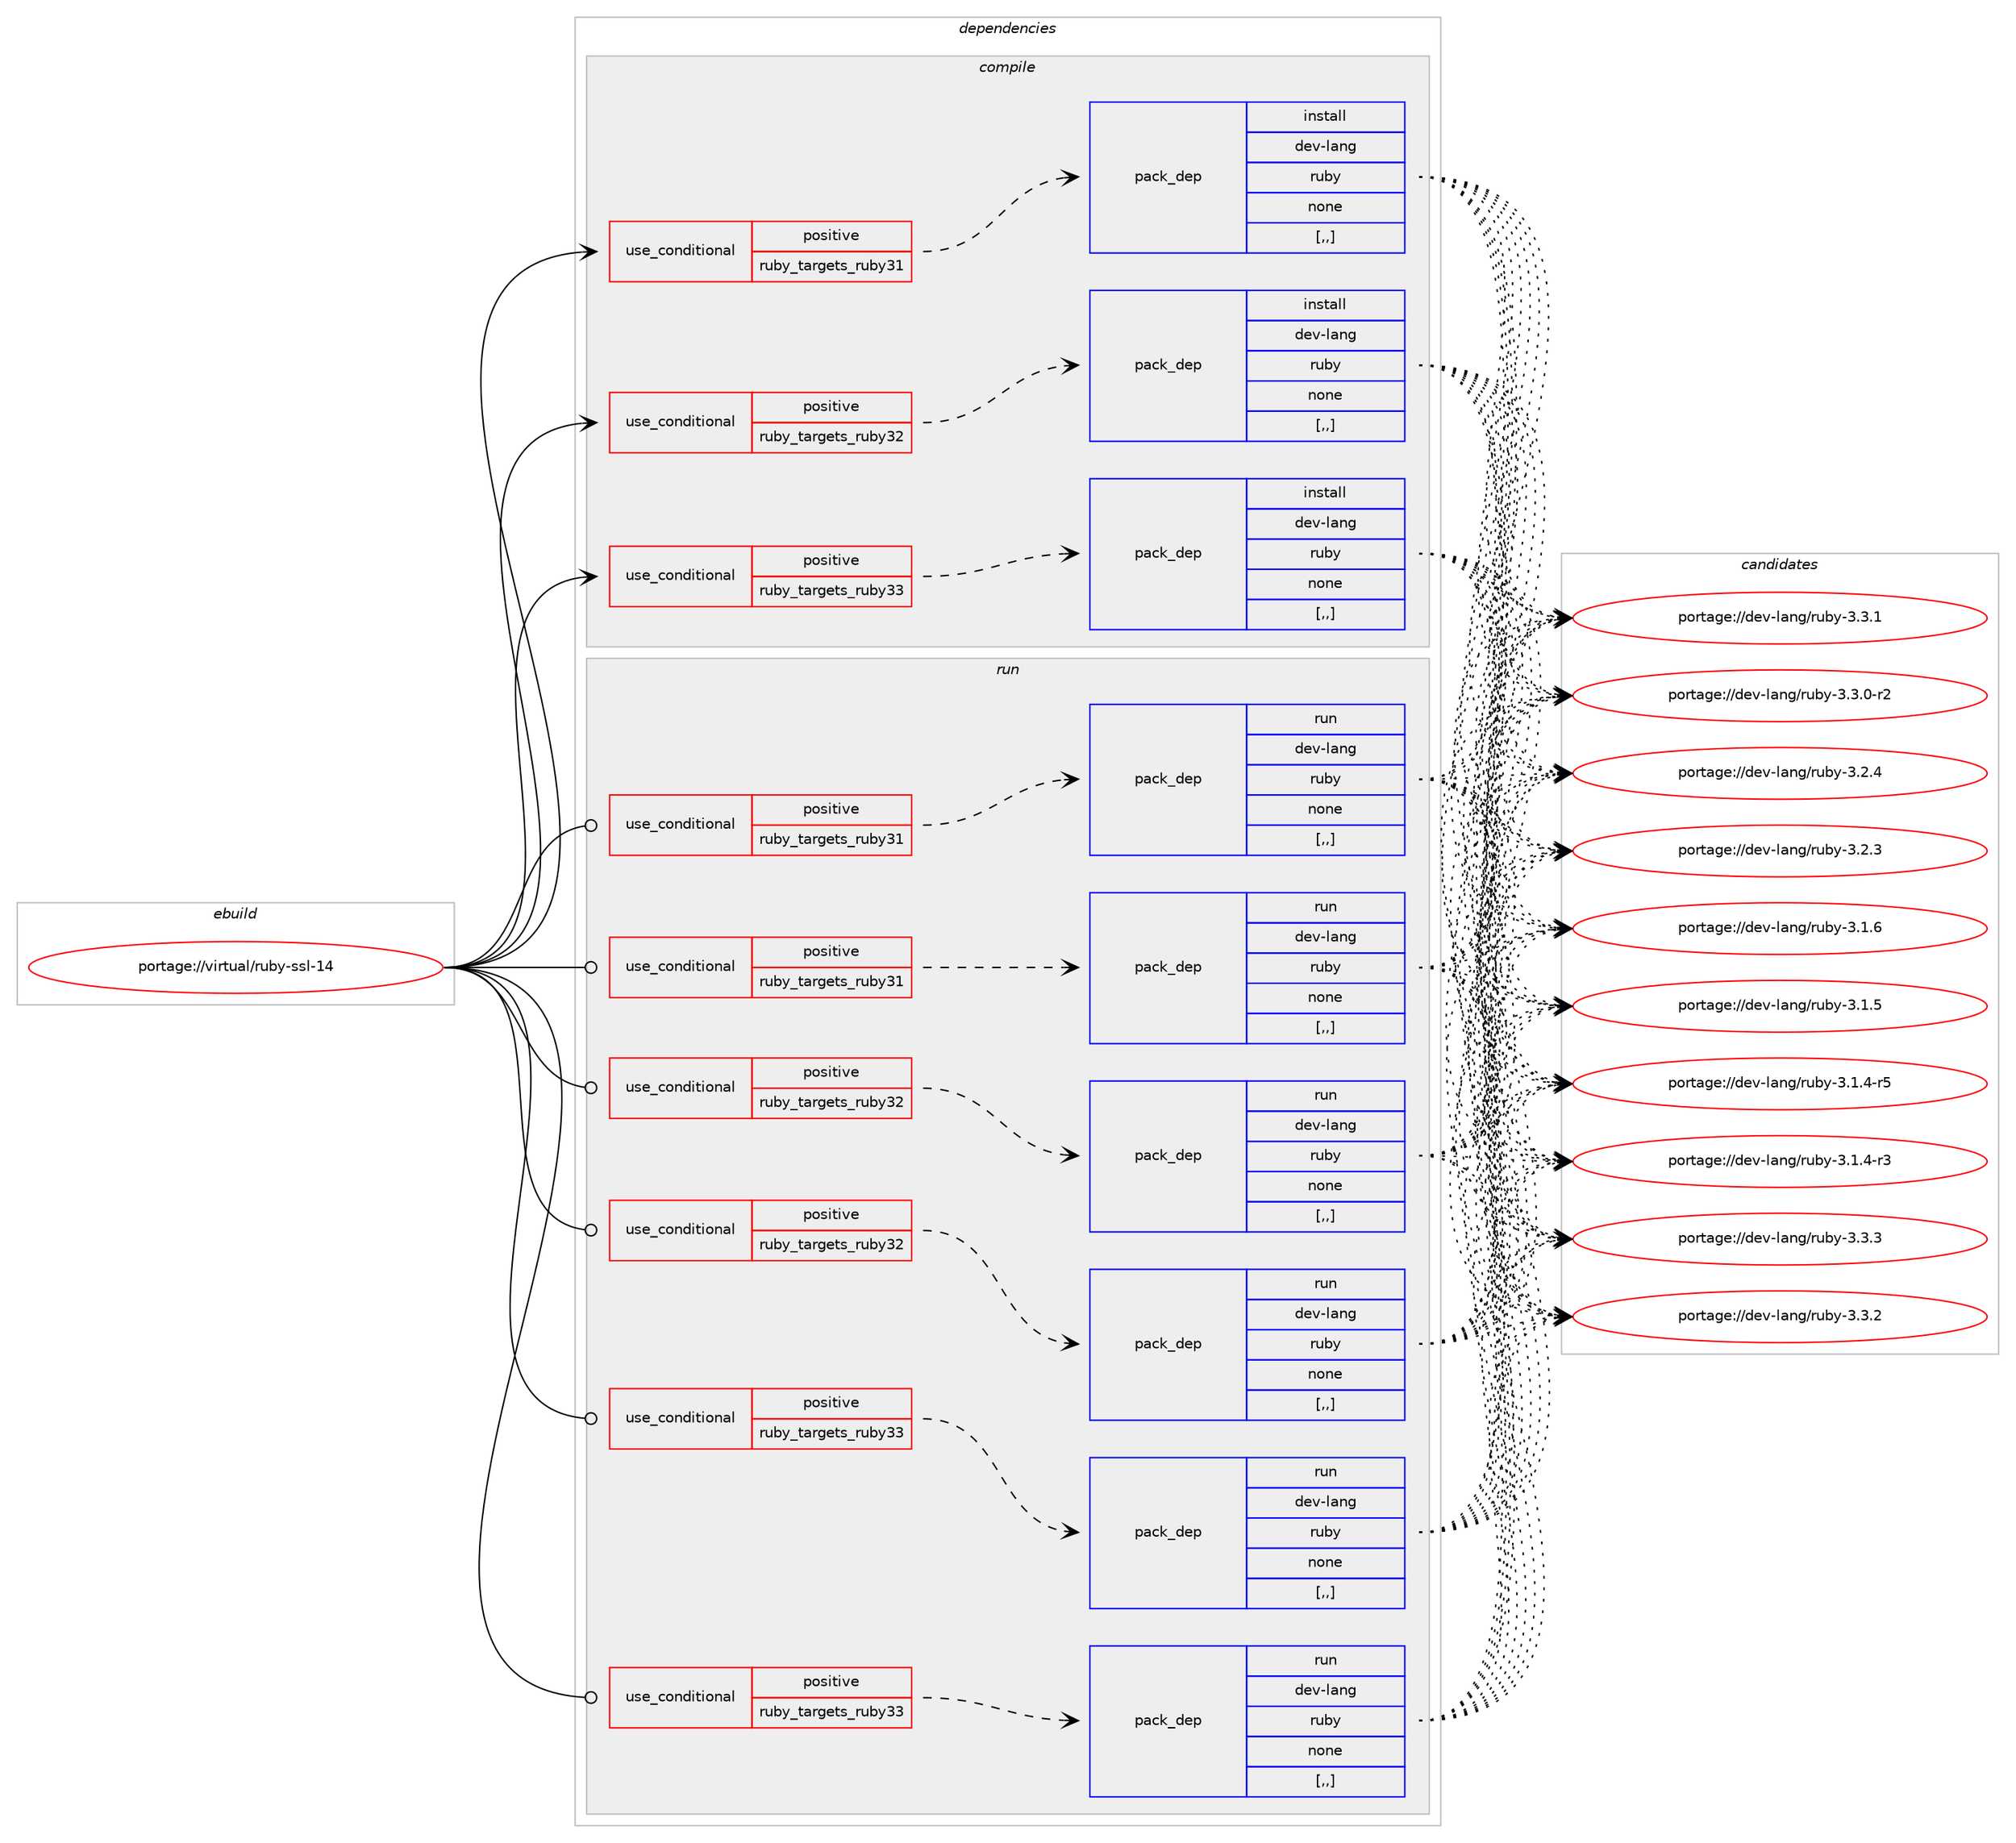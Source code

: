 digraph prolog {

# *************
# Graph options
# *************

newrank=true;
concentrate=true;
compound=true;
graph [rankdir=LR,fontname=Helvetica,fontsize=10,ranksep=1.5];#, ranksep=2.5, nodesep=0.2];
edge  [arrowhead=vee];
node  [fontname=Helvetica,fontsize=10];

# **********
# The ebuild
# **********

subgraph cluster_leftcol {
color=gray;
rank=same;
label=<<i>ebuild</i>>;
id [label="portage://virtual/ruby-ssl-14", color=red, width=4, href="../virtual/ruby-ssl-14.svg"];
}

# ****************
# The dependencies
# ****************

subgraph cluster_midcol {
color=gray;
label=<<i>dependencies</i>>;
subgraph cluster_compile {
fillcolor="#eeeeee";
style=filled;
label=<<i>compile</i>>;
subgraph cond784 {
dependency4689 [label=<<TABLE BORDER="0" CELLBORDER="1" CELLSPACING="0" CELLPADDING="4"><TR><TD ROWSPAN="3" CELLPADDING="10">use_conditional</TD></TR><TR><TD>positive</TD></TR><TR><TD>ruby_targets_ruby31</TD></TR></TABLE>>, shape=none, color=red];
subgraph pack3842 {
dependency4690 [label=<<TABLE BORDER="0" CELLBORDER="1" CELLSPACING="0" CELLPADDING="4" WIDTH="220"><TR><TD ROWSPAN="6" CELLPADDING="30">pack_dep</TD></TR><TR><TD WIDTH="110">install</TD></TR><TR><TD>dev-lang</TD></TR><TR><TD>ruby</TD></TR><TR><TD>none</TD></TR><TR><TD>[,,]</TD></TR></TABLE>>, shape=none, color=blue];
}
dependency4689:e -> dependency4690:w [weight=20,style="dashed",arrowhead="vee"];
}
id:e -> dependency4689:w [weight=20,style="solid",arrowhead="vee"];
subgraph cond785 {
dependency4691 [label=<<TABLE BORDER="0" CELLBORDER="1" CELLSPACING="0" CELLPADDING="4"><TR><TD ROWSPAN="3" CELLPADDING="10">use_conditional</TD></TR><TR><TD>positive</TD></TR><TR><TD>ruby_targets_ruby32</TD></TR></TABLE>>, shape=none, color=red];
subgraph pack3843 {
dependency4692 [label=<<TABLE BORDER="0" CELLBORDER="1" CELLSPACING="0" CELLPADDING="4" WIDTH="220"><TR><TD ROWSPAN="6" CELLPADDING="30">pack_dep</TD></TR><TR><TD WIDTH="110">install</TD></TR><TR><TD>dev-lang</TD></TR><TR><TD>ruby</TD></TR><TR><TD>none</TD></TR><TR><TD>[,,]</TD></TR></TABLE>>, shape=none, color=blue];
}
dependency4691:e -> dependency4692:w [weight=20,style="dashed",arrowhead="vee"];
}
id:e -> dependency4691:w [weight=20,style="solid",arrowhead="vee"];
subgraph cond786 {
dependency4693 [label=<<TABLE BORDER="0" CELLBORDER="1" CELLSPACING="0" CELLPADDING="4"><TR><TD ROWSPAN="3" CELLPADDING="10">use_conditional</TD></TR><TR><TD>positive</TD></TR><TR><TD>ruby_targets_ruby33</TD></TR></TABLE>>, shape=none, color=red];
subgraph pack3844 {
dependency4694 [label=<<TABLE BORDER="0" CELLBORDER="1" CELLSPACING="0" CELLPADDING="4" WIDTH="220"><TR><TD ROWSPAN="6" CELLPADDING="30">pack_dep</TD></TR><TR><TD WIDTH="110">install</TD></TR><TR><TD>dev-lang</TD></TR><TR><TD>ruby</TD></TR><TR><TD>none</TD></TR><TR><TD>[,,]</TD></TR></TABLE>>, shape=none, color=blue];
}
dependency4693:e -> dependency4694:w [weight=20,style="dashed",arrowhead="vee"];
}
id:e -> dependency4693:w [weight=20,style="solid",arrowhead="vee"];
}
subgraph cluster_compileandrun {
fillcolor="#eeeeee";
style=filled;
label=<<i>compile and run</i>>;
}
subgraph cluster_run {
fillcolor="#eeeeee";
style=filled;
label=<<i>run</i>>;
subgraph cond787 {
dependency4695 [label=<<TABLE BORDER="0" CELLBORDER="1" CELLSPACING="0" CELLPADDING="4"><TR><TD ROWSPAN="3" CELLPADDING="10">use_conditional</TD></TR><TR><TD>positive</TD></TR><TR><TD>ruby_targets_ruby31</TD></TR></TABLE>>, shape=none, color=red];
subgraph pack3845 {
dependency4696 [label=<<TABLE BORDER="0" CELLBORDER="1" CELLSPACING="0" CELLPADDING="4" WIDTH="220"><TR><TD ROWSPAN="6" CELLPADDING="30">pack_dep</TD></TR><TR><TD WIDTH="110">run</TD></TR><TR><TD>dev-lang</TD></TR><TR><TD>ruby</TD></TR><TR><TD>none</TD></TR><TR><TD>[,,]</TD></TR></TABLE>>, shape=none, color=blue];
}
dependency4695:e -> dependency4696:w [weight=20,style="dashed",arrowhead="vee"];
}
id:e -> dependency4695:w [weight=20,style="solid",arrowhead="odot"];
subgraph cond788 {
dependency4697 [label=<<TABLE BORDER="0" CELLBORDER="1" CELLSPACING="0" CELLPADDING="4"><TR><TD ROWSPAN="3" CELLPADDING="10">use_conditional</TD></TR><TR><TD>positive</TD></TR><TR><TD>ruby_targets_ruby31</TD></TR></TABLE>>, shape=none, color=red];
subgraph pack3846 {
dependency4698 [label=<<TABLE BORDER="0" CELLBORDER="1" CELLSPACING="0" CELLPADDING="4" WIDTH="220"><TR><TD ROWSPAN="6" CELLPADDING="30">pack_dep</TD></TR><TR><TD WIDTH="110">run</TD></TR><TR><TD>dev-lang</TD></TR><TR><TD>ruby</TD></TR><TR><TD>none</TD></TR><TR><TD>[,,]</TD></TR></TABLE>>, shape=none, color=blue];
}
dependency4697:e -> dependency4698:w [weight=20,style="dashed",arrowhead="vee"];
}
id:e -> dependency4697:w [weight=20,style="solid",arrowhead="odot"];
subgraph cond789 {
dependency4699 [label=<<TABLE BORDER="0" CELLBORDER="1" CELLSPACING="0" CELLPADDING="4"><TR><TD ROWSPAN="3" CELLPADDING="10">use_conditional</TD></TR><TR><TD>positive</TD></TR><TR><TD>ruby_targets_ruby32</TD></TR></TABLE>>, shape=none, color=red];
subgraph pack3847 {
dependency4700 [label=<<TABLE BORDER="0" CELLBORDER="1" CELLSPACING="0" CELLPADDING="4" WIDTH="220"><TR><TD ROWSPAN="6" CELLPADDING="30">pack_dep</TD></TR><TR><TD WIDTH="110">run</TD></TR><TR><TD>dev-lang</TD></TR><TR><TD>ruby</TD></TR><TR><TD>none</TD></TR><TR><TD>[,,]</TD></TR></TABLE>>, shape=none, color=blue];
}
dependency4699:e -> dependency4700:w [weight=20,style="dashed",arrowhead="vee"];
}
id:e -> dependency4699:w [weight=20,style="solid",arrowhead="odot"];
subgraph cond790 {
dependency4701 [label=<<TABLE BORDER="0" CELLBORDER="1" CELLSPACING="0" CELLPADDING="4"><TR><TD ROWSPAN="3" CELLPADDING="10">use_conditional</TD></TR><TR><TD>positive</TD></TR><TR><TD>ruby_targets_ruby32</TD></TR></TABLE>>, shape=none, color=red];
subgraph pack3848 {
dependency4702 [label=<<TABLE BORDER="0" CELLBORDER="1" CELLSPACING="0" CELLPADDING="4" WIDTH="220"><TR><TD ROWSPAN="6" CELLPADDING="30">pack_dep</TD></TR><TR><TD WIDTH="110">run</TD></TR><TR><TD>dev-lang</TD></TR><TR><TD>ruby</TD></TR><TR><TD>none</TD></TR><TR><TD>[,,]</TD></TR></TABLE>>, shape=none, color=blue];
}
dependency4701:e -> dependency4702:w [weight=20,style="dashed",arrowhead="vee"];
}
id:e -> dependency4701:w [weight=20,style="solid",arrowhead="odot"];
subgraph cond791 {
dependency4703 [label=<<TABLE BORDER="0" CELLBORDER="1" CELLSPACING="0" CELLPADDING="4"><TR><TD ROWSPAN="3" CELLPADDING="10">use_conditional</TD></TR><TR><TD>positive</TD></TR><TR><TD>ruby_targets_ruby33</TD></TR></TABLE>>, shape=none, color=red];
subgraph pack3849 {
dependency4704 [label=<<TABLE BORDER="0" CELLBORDER="1" CELLSPACING="0" CELLPADDING="4" WIDTH="220"><TR><TD ROWSPAN="6" CELLPADDING="30">pack_dep</TD></TR><TR><TD WIDTH="110">run</TD></TR><TR><TD>dev-lang</TD></TR><TR><TD>ruby</TD></TR><TR><TD>none</TD></TR><TR><TD>[,,]</TD></TR></TABLE>>, shape=none, color=blue];
}
dependency4703:e -> dependency4704:w [weight=20,style="dashed",arrowhead="vee"];
}
id:e -> dependency4703:w [weight=20,style="solid",arrowhead="odot"];
subgraph cond792 {
dependency4705 [label=<<TABLE BORDER="0" CELLBORDER="1" CELLSPACING="0" CELLPADDING="4"><TR><TD ROWSPAN="3" CELLPADDING="10">use_conditional</TD></TR><TR><TD>positive</TD></TR><TR><TD>ruby_targets_ruby33</TD></TR></TABLE>>, shape=none, color=red];
subgraph pack3850 {
dependency4706 [label=<<TABLE BORDER="0" CELLBORDER="1" CELLSPACING="0" CELLPADDING="4" WIDTH="220"><TR><TD ROWSPAN="6" CELLPADDING="30">pack_dep</TD></TR><TR><TD WIDTH="110">run</TD></TR><TR><TD>dev-lang</TD></TR><TR><TD>ruby</TD></TR><TR><TD>none</TD></TR><TR><TD>[,,]</TD></TR></TABLE>>, shape=none, color=blue];
}
dependency4705:e -> dependency4706:w [weight=20,style="dashed",arrowhead="vee"];
}
id:e -> dependency4705:w [weight=20,style="solid",arrowhead="odot"];
}
}

# **************
# The candidates
# **************

subgraph cluster_choices {
rank=same;
color=gray;
label=<<i>candidates</i>>;

subgraph choice3842 {
color=black;
nodesep=1;
choice10010111845108971101034711411798121455146514651 [label="portage://dev-lang/ruby-3.3.3", color=red, width=4,href="../dev-lang/ruby-3.3.3.svg"];
choice10010111845108971101034711411798121455146514650 [label="portage://dev-lang/ruby-3.3.2", color=red, width=4,href="../dev-lang/ruby-3.3.2.svg"];
choice10010111845108971101034711411798121455146514649 [label="portage://dev-lang/ruby-3.3.1", color=red, width=4,href="../dev-lang/ruby-3.3.1.svg"];
choice100101118451089711010347114117981214551465146484511450 [label="portage://dev-lang/ruby-3.3.0-r2", color=red, width=4,href="../dev-lang/ruby-3.3.0-r2.svg"];
choice10010111845108971101034711411798121455146504652 [label="portage://dev-lang/ruby-3.2.4", color=red, width=4,href="../dev-lang/ruby-3.2.4.svg"];
choice10010111845108971101034711411798121455146504651 [label="portage://dev-lang/ruby-3.2.3", color=red, width=4,href="../dev-lang/ruby-3.2.3.svg"];
choice10010111845108971101034711411798121455146494654 [label="portage://dev-lang/ruby-3.1.6", color=red, width=4,href="../dev-lang/ruby-3.1.6.svg"];
choice10010111845108971101034711411798121455146494653 [label="portage://dev-lang/ruby-3.1.5", color=red, width=4,href="../dev-lang/ruby-3.1.5.svg"];
choice100101118451089711010347114117981214551464946524511453 [label="portage://dev-lang/ruby-3.1.4-r5", color=red, width=4,href="../dev-lang/ruby-3.1.4-r5.svg"];
choice100101118451089711010347114117981214551464946524511451 [label="portage://dev-lang/ruby-3.1.4-r3", color=red, width=4,href="../dev-lang/ruby-3.1.4-r3.svg"];
dependency4690:e -> choice10010111845108971101034711411798121455146514651:w [style=dotted,weight="100"];
dependency4690:e -> choice10010111845108971101034711411798121455146514650:w [style=dotted,weight="100"];
dependency4690:e -> choice10010111845108971101034711411798121455146514649:w [style=dotted,weight="100"];
dependency4690:e -> choice100101118451089711010347114117981214551465146484511450:w [style=dotted,weight="100"];
dependency4690:e -> choice10010111845108971101034711411798121455146504652:w [style=dotted,weight="100"];
dependency4690:e -> choice10010111845108971101034711411798121455146504651:w [style=dotted,weight="100"];
dependency4690:e -> choice10010111845108971101034711411798121455146494654:w [style=dotted,weight="100"];
dependency4690:e -> choice10010111845108971101034711411798121455146494653:w [style=dotted,weight="100"];
dependency4690:e -> choice100101118451089711010347114117981214551464946524511453:w [style=dotted,weight="100"];
dependency4690:e -> choice100101118451089711010347114117981214551464946524511451:w [style=dotted,weight="100"];
}
subgraph choice3843 {
color=black;
nodesep=1;
choice10010111845108971101034711411798121455146514651 [label="portage://dev-lang/ruby-3.3.3", color=red, width=4,href="../dev-lang/ruby-3.3.3.svg"];
choice10010111845108971101034711411798121455146514650 [label="portage://dev-lang/ruby-3.3.2", color=red, width=4,href="../dev-lang/ruby-3.3.2.svg"];
choice10010111845108971101034711411798121455146514649 [label="portage://dev-lang/ruby-3.3.1", color=red, width=4,href="../dev-lang/ruby-3.3.1.svg"];
choice100101118451089711010347114117981214551465146484511450 [label="portage://dev-lang/ruby-3.3.0-r2", color=red, width=4,href="../dev-lang/ruby-3.3.0-r2.svg"];
choice10010111845108971101034711411798121455146504652 [label="portage://dev-lang/ruby-3.2.4", color=red, width=4,href="../dev-lang/ruby-3.2.4.svg"];
choice10010111845108971101034711411798121455146504651 [label="portage://dev-lang/ruby-3.2.3", color=red, width=4,href="../dev-lang/ruby-3.2.3.svg"];
choice10010111845108971101034711411798121455146494654 [label="portage://dev-lang/ruby-3.1.6", color=red, width=4,href="../dev-lang/ruby-3.1.6.svg"];
choice10010111845108971101034711411798121455146494653 [label="portage://dev-lang/ruby-3.1.5", color=red, width=4,href="../dev-lang/ruby-3.1.5.svg"];
choice100101118451089711010347114117981214551464946524511453 [label="portage://dev-lang/ruby-3.1.4-r5", color=red, width=4,href="../dev-lang/ruby-3.1.4-r5.svg"];
choice100101118451089711010347114117981214551464946524511451 [label="portage://dev-lang/ruby-3.1.4-r3", color=red, width=4,href="../dev-lang/ruby-3.1.4-r3.svg"];
dependency4692:e -> choice10010111845108971101034711411798121455146514651:w [style=dotted,weight="100"];
dependency4692:e -> choice10010111845108971101034711411798121455146514650:w [style=dotted,weight="100"];
dependency4692:e -> choice10010111845108971101034711411798121455146514649:w [style=dotted,weight="100"];
dependency4692:e -> choice100101118451089711010347114117981214551465146484511450:w [style=dotted,weight="100"];
dependency4692:e -> choice10010111845108971101034711411798121455146504652:w [style=dotted,weight="100"];
dependency4692:e -> choice10010111845108971101034711411798121455146504651:w [style=dotted,weight="100"];
dependency4692:e -> choice10010111845108971101034711411798121455146494654:w [style=dotted,weight="100"];
dependency4692:e -> choice10010111845108971101034711411798121455146494653:w [style=dotted,weight="100"];
dependency4692:e -> choice100101118451089711010347114117981214551464946524511453:w [style=dotted,weight="100"];
dependency4692:e -> choice100101118451089711010347114117981214551464946524511451:w [style=dotted,weight="100"];
}
subgraph choice3844 {
color=black;
nodesep=1;
choice10010111845108971101034711411798121455146514651 [label="portage://dev-lang/ruby-3.3.3", color=red, width=4,href="../dev-lang/ruby-3.3.3.svg"];
choice10010111845108971101034711411798121455146514650 [label="portage://dev-lang/ruby-3.3.2", color=red, width=4,href="../dev-lang/ruby-3.3.2.svg"];
choice10010111845108971101034711411798121455146514649 [label="portage://dev-lang/ruby-3.3.1", color=red, width=4,href="../dev-lang/ruby-3.3.1.svg"];
choice100101118451089711010347114117981214551465146484511450 [label="portage://dev-lang/ruby-3.3.0-r2", color=red, width=4,href="../dev-lang/ruby-3.3.0-r2.svg"];
choice10010111845108971101034711411798121455146504652 [label="portage://dev-lang/ruby-3.2.4", color=red, width=4,href="../dev-lang/ruby-3.2.4.svg"];
choice10010111845108971101034711411798121455146504651 [label="portage://dev-lang/ruby-3.2.3", color=red, width=4,href="../dev-lang/ruby-3.2.3.svg"];
choice10010111845108971101034711411798121455146494654 [label="portage://dev-lang/ruby-3.1.6", color=red, width=4,href="../dev-lang/ruby-3.1.6.svg"];
choice10010111845108971101034711411798121455146494653 [label="portage://dev-lang/ruby-3.1.5", color=red, width=4,href="../dev-lang/ruby-3.1.5.svg"];
choice100101118451089711010347114117981214551464946524511453 [label="portage://dev-lang/ruby-3.1.4-r5", color=red, width=4,href="../dev-lang/ruby-3.1.4-r5.svg"];
choice100101118451089711010347114117981214551464946524511451 [label="portage://dev-lang/ruby-3.1.4-r3", color=red, width=4,href="../dev-lang/ruby-3.1.4-r3.svg"];
dependency4694:e -> choice10010111845108971101034711411798121455146514651:w [style=dotted,weight="100"];
dependency4694:e -> choice10010111845108971101034711411798121455146514650:w [style=dotted,weight="100"];
dependency4694:e -> choice10010111845108971101034711411798121455146514649:w [style=dotted,weight="100"];
dependency4694:e -> choice100101118451089711010347114117981214551465146484511450:w [style=dotted,weight="100"];
dependency4694:e -> choice10010111845108971101034711411798121455146504652:w [style=dotted,weight="100"];
dependency4694:e -> choice10010111845108971101034711411798121455146504651:w [style=dotted,weight="100"];
dependency4694:e -> choice10010111845108971101034711411798121455146494654:w [style=dotted,weight="100"];
dependency4694:e -> choice10010111845108971101034711411798121455146494653:w [style=dotted,weight="100"];
dependency4694:e -> choice100101118451089711010347114117981214551464946524511453:w [style=dotted,weight="100"];
dependency4694:e -> choice100101118451089711010347114117981214551464946524511451:w [style=dotted,weight="100"];
}
subgraph choice3845 {
color=black;
nodesep=1;
choice10010111845108971101034711411798121455146514651 [label="portage://dev-lang/ruby-3.3.3", color=red, width=4,href="../dev-lang/ruby-3.3.3.svg"];
choice10010111845108971101034711411798121455146514650 [label="portage://dev-lang/ruby-3.3.2", color=red, width=4,href="../dev-lang/ruby-3.3.2.svg"];
choice10010111845108971101034711411798121455146514649 [label="portage://dev-lang/ruby-3.3.1", color=red, width=4,href="../dev-lang/ruby-3.3.1.svg"];
choice100101118451089711010347114117981214551465146484511450 [label="portage://dev-lang/ruby-3.3.0-r2", color=red, width=4,href="../dev-lang/ruby-3.3.0-r2.svg"];
choice10010111845108971101034711411798121455146504652 [label="portage://dev-lang/ruby-3.2.4", color=red, width=4,href="../dev-lang/ruby-3.2.4.svg"];
choice10010111845108971101034711411798121455146504651 [label="portage://dev-lang/ruby-3.2.3", color=red, width=4,href="../dev-lang/ruby-3.2.3.svg"];
choice10010111845108971101034711411798121455146494654 [label="portage://dev-lang/ruby-3.1.6", color=red, width=4,href="../dev-lang/ruby-3.1.6.svg"];
choice10010111845108971101034711411798121455146494653 [label="portage://dev-lang/ruby-3.1.5", color=red, width=4,href="../dev-lang/ruby-3.1.5.svg"];
choice100101118451089711010347114117981214551464946524511453 [label="portage://dev-lang/ruby-3.1.4-r5", color=red, width=4,href="../dev-lang/ruby-3.1.4-r5.svg"];
choice100101118451089711010347114117981214551464946524511451 [label="portage://dev-lang/ruby-3.1.4-r3", color=red, width=4,href="../dev-lang/ruby-3.1.4-r3.svg"];
dependency4696:e -> choice10010111845108971101034711411798121455146514651:w [style=dotted,weight="100"];
dependency4696:e -> choice10010111845108971101034711411798121455146514650:w [style=dotted,weight="100"];
dependency4696:e -> choice10010111845108971101034711411798121455146514649:w [style=dotted,weight="100"];
dependency4696:e -> choice100101118451089711010347114117981214551465146484511450:w [style=dotted,weight="100"];
dependency4696:e -> choice10010111845108971101034711411798121455146504652:w [style=dotted,weight="100"];
dependency4696:e -> choice10010111845108971101034711411798121455146504651:w [style=dotted,weight="100"];
dependency4696:e -> choice10010111845108971101034711411798121455146494654:w [style=dotted,weight="100"];
dependency4696:e -> choice10010111845108971101034711411798121455146494653:w [style=dotted,weight="100"];
dependency4696:e -> choice100101118451089711010347114117981214551464946524511453:w [style=dotted,weight="100"];
dependency4696:e -> choice100101118451089711010347114117981214551464946524511451:w [style=dotted,weight="100"];
}
subgraph choice3846 {
color=black;
nodesep=1;
choice10010111845108971101034711411798121455146514651 [label="portage://dev-lang/ruby-3.3.3", color=red, width=4,href="../dev-lang/ruby-3.3.3.svg"];
choice10010111845108971101034711411798121455146514650 [label="portage://dev-lang/ruby-3.3.2", color=red, width=4,href="../dev-lang/ruby-3.3.2.svg"];
choice10010111845108971101034711411798121455146514649 [label="portage://dev-lang/ruby-3.3.1", color=red, width=4,href="../dev-lang/ruby-3.3.1.svg"];
choice100101118451089711010347114117981214551465146484511450 [label="portage://dev-lang/ruby-3.3.0-r2", color=red, width=4,href="../dev-lang/ruby-3.3.0-r2.svg"];
choice10010111845108971101034711411798121455146504652 [label="portage://dev-lang/ruby-3.2.4", color=red, width=4,href="../dev-lang/ruby-3.2.4.svg"];
choice10010111845108971101034711411798121455146504651 [label="portage://dev-lang/ruby-3.2.3", color=red, width=4,href="../dev-lang/ruby-3.2.3.svg"];
choice10010111845108971101034711411798121455146494654 [label="portage://dev-lang/ruby-3.1.6", color=red, width=4,href="../dev-lang/ruby-3.1.6.svg"];
choice10010111845108971101034711411798121455146494653 [label="portage://dev-lang/ruby-3.1.5", color=red, width=4,href="../dev-lang/ruby-3.1.5.svg"];
choice100101118451089711010347114117981214551464946524511453 [label="portage://dev-lang/ruby-3.1.4-r5", color=red, width=4,href="../dev-lang/ruby-3.1.4-r5.svg"];
choice100101118451089711010347114117981214551464946524511451 [label="portage://dev-lang/ruby-3.1.4-r3", color=red, width=4,href="../dev-lang/ruby-3.1.4-r3.svg"];
dependency4698:e -> choice10010111845108971101034711411798121455146514651:w [style=dotted,weight="100"];
dependency4698:e -> choice10010111845108971101034711411798121455146514650:w [style=dotted,weight="100"];
dependency4698:e -> choice10010111845108971101034711411798121455146514649:w [style=dotted,weight="100"];
dependency4698:e -> choice100101118451089711010347114117981214551465146484511450:w [style=dotted,weight="100"];
dependency4698:e -> choice10010111845108971101034711411798121455146504652:w [style=dotted,weight="100"];
dependency4698:e -> choice10010111845108971101034711411798121455146504651:w [style=dotted,weight="100"];
dependency4698:e -> choice10010111845108971101034711411798121455146494654:w [style=dotted,weight="100"];
dependency4698:e -> choice10010111845108971101034711411798121455146494653:w [style=dotted,weight="100"];
dependency4698:e -> choice100101118451089711010347114117981214551464946524511453:w [style=dotted,weight="100"];
dependency4698:e -> choice100101118451089711010347114117981214551464946524511451:w [style=dotted,weight="100"];
}
subgraph choice3847 {
color=black;
nodesep=1;
choice10010111845108971101034711411798121455146514651 [label="portage://dev-lang/ruby-3.3.3", color=red, width=4,href="../dev-lang/ruby-3.3.3.svg"];
choice10010111845108971101034711411798121455146514650 [label="portage://dev-lang/ruby-3.3.2", color=red, width=4,href="../dev-lang/ruby-3.3.2.svg"];
choice10010111845108971101034711411798121455146514649 [label="portage://dev-lang/ruby-3.3.1", color=red, width=4,href="../dev-lang/ruby-3.3.1.svg"];
choice100101118451089711010347114117981214551465146484511450 [label="portage://dev-lang/ruby-3.3.0-r2", color=red, width=4,href="../dev-lang/ruby-3.3.0-r2.svg"];
choice10010111845108971101034711411798121455146504652 [label="portage://dev-lang/ruby-3.2.4", color=red, width=4,href="../dev-lang/ruby-3.2.4.svg"];
choice10010111845108971101034711411798121455146504651 [label="portage://dev-lang/ruby-3.2.3", color=red, width=4,href="../dev-lang/ruby-3.2.3.svg"];
choice10010111845108971101034711411798121455146494654 [label="portage://dev-lang/ruby-3.1.6", color=red, width=4,href="../dev-lang/ruby-3.1.6.svg"];
choice10010111845108971101034711411798121455146494653 [label="portage://dev-lang/ruby-3.1.5", color=red, width=4,href="../dev-lang/ruby-3.1.5.svg"];
choice100101118451089711010347114117981214551464946524511453 [label="portage://dev-lang/ruby-3.1.4-r5", color=red, width=4,href="../dev-lang/ruby-3.1.4-r5.svg"];
choice100101118451089711010347114117981214551464946524511451 [label="portage://dev-lang/ruby-3.1.4-r3", color=red, width=4,href="../dev-lang/ruby-3.1.4-r3.svg"];
dependency4700:e -> choice10010111845108971101034711411798121455146514651:w [style=dotted,weight="100"];
dependency4700:e -> choice10010111845108971101034711411798121455146514650:w [style=dotted,weight="100"];
dependency4700:e -> choice10010111845108971101034711411798121455146514649:w [style=dotted,weight="100"];
dependency4700:e -> choice100101118451089711010347114117981214551465146484511450:w [style=dotted,weight="100"];
dependency4700:e -> choice10010111845108971101034711411798121455146504652:w [style=dotted,weight="100"];
dependency4700:e -> choice10010111845108971101034711411798121455146504651:w [style=dotted,weight="100"];
dependency4700:e -> choice10010111845108971101034711411798121455146494654:w [style=dotted,weight="100"];
dependency4700:e -> choice10010111845108971101034711411798121455146494653:w [style=dotted,weight="100"];
dependency4700:e -> choice100101118451089711010347114117981214551464946524511453:w [style=dotted,weight="100"];
dependency4700:e -> choice100101118451089711010347114117981214551464946524511451:w [style=dotted,weight="100"];
}
subgraph choice3848 {
color=black;
nodesep=1;
choice10010111845108971101034711411798121455146514651 [label="portage://dev-lang/ruby-3.3.3", color=red, width=4,href="../dev-lang/ruby-3.3.3.svg"];
choice10010111845108971101034711411798121455146514650 [label="portage://dev-lang/ruby-3.3.2", color=red, width=4,href="../dev-lang/ruby-3.3.2.svg"];
choice10010111845108971101034711411798121455146514649 [label="portage://dev-lang/ruby-3.3.1", color=red, width=4,href="../dev-lang/ruby-3.3.1.svg"];
choice100101118451089711010347114117981214551465146484511450 [label="portage://dev-lang/ruby-3.3.0-r2", color=red, width=4,href="../dev-lang/ruby-3.3.0-r2.svg"];
choice10010111845108971101034711411798121455146504652 [label="portage://dev-lang/ruby-3.2.4", color=red, width=4,href="../dev-lang/ruby-3.2.4.svg"];
choice10010111845108971101034711411798121455146504651 [label="portage://dev-lang/ruby-3.2.3", color=red, width=4,href="../dev-lang/ruby-3.2.3.svg"];
choice10010111845108971101034711411798121455146494654 [label="portage://dev-lang/ruby-3.1.6", color=red, width=4,href="../dev-lang/ruby-3.1.6.svg"];
choice10010111845108971101034711411798121455146494653 [label="portage://dev-lang/ruby-3.1.5", color=red, width=4,href="../dev-lang/ruby-3.1.5.svg"];
choice100101118451089711010347114117981214551464946524511453 [label="portage://dev-lang/ruby-3.1.4-r5", color=red, width=4,href="../dev-lang/ruby-3.1.4-r5.svg"];
choice100101118451089711010347114117981214551464946524511451 [label="portage://dev-lang/ruby-3.1.4-r3", color=red, width=4,href="../dev-lang/ruby-3.1.4-r3.svg"];
dependency4702:e -> choice10010111845108971101034711411798121455146514651:w [style=dotted,weight="100"];
dependency4702:e -> choice10010111845108971101034711411798121455146514650:w [style=dotted,weight="100"];
dependency4702:e -> choice10010111845108971101034711411798121455146514649:w [style=dotted,weight="100"];
dependency4702:e -> choice100101118451089711010347114117981214551465146484511450:w [style=dotted,weight="100"];
dependency4702:e -> choice10010111845108971101034711411798121455146504652:w [style=dotted,weight="100"];
dependency4702:e -> choice10010111845108971101034711411798121455146504651:w [style=dotted,weight="100"];
dependency4702:e -> choice10010111845108971101034711411798121455146494654:w [style=dotted,weight="100"];
dependency4702:e -> choice10010111845108971101034711411798121455146494653:w [style=dotted,weight="100"];
dependency4702:e -> choice100101118451089711010347114117981214551464946524511453:w [style=dotted,weight="100"];
dependency4702:e -> choice100101118451089711010347114117981214551464946524511451:w [style=dotted,weight="100"];
}
subgraph choice3849 {
color=black;
nodesep=1;
choice10010111845108971101034711411798121455146514651 [label="portage://dev-lang/ruby-3.3.3", color=red, width=4,href="../dev-lang/ruby-3.3.3.svg"];
choice10010111845108971101034711411798121455146514650 [label="portage://dev-lang/ruby-3.3.2", color=red, width=4,href="../dev-lang/ruby-3.3.2.svg"];
choice10010111845108971101034711411798121455146514649 [label="portage://dev-lang/ruby-3.3.1", color=red, width=4,href="../dev-lang/ruby-3.3.1.svg"];
choice100101118451089711010347114117981214551465146484511450 [label="portage://dev-lang/ruby-3.3.0-r2", color=red, width=4,href="../dev-lang/ruby-3.3.0-r2.svg"];
choice10010111845108971101034711411798121455146504652 [label="portage://dev-lang/ruby-3.2.4", color=red, width=4,href="../dev-lang/ruby-3.2.4.svg"];
choice10010111845108971101034711411798121455146504651 [label="portage://dev-lang/ruby-3.2.3", color=red, width=4,href="../dev-lang/ruby-3.2.3.svg"];
choice10010111845108971101034711411798121455146494654 [label="portage://dev-lang/ruby-3.1.6", color=red, width=4,href="../dev-lang/ruby-3.1.6.svg"];
choice10010111845108971101034711411798121455146494653 [label="portage://dev-lang/ruby-3.1.5", color=red, width=4,href="../dev-lang/ruby-3.1.5.svg"];
choice100101118451089711010347114117981214551464946524511453 [label="portage://dev-lang/ruby-3.1.4-r5", color=red, width=4,href="../dev-lang/ruby-3.1.4-r5.svg"];
choice100101118451089711010347114117981214551464946524511451 [label="portage://dev-lang/ruby-3.1.4-r3", color=red, width=4,href="../dev-lang/ruby-3.1.4-r3.svg"];
dependency4704:e -> choice10010111845108971101034711411798121455146514651:w [style=dotted,weight="100"];
dependency4704:e -> choice10010111845108971101034711411798121455146514650:w [style=dotted,weight="100"];
dependency4704:e -> choice10010111845108971101034711411798121455146514649:w [style=dotted,weight="100"];
dependency4704:e -> choice100101118451089711010347114117981214551465146484511450:w [style=dotted,weight="100"];
dependency4704:e -> choice10010111845108971101034711411798121455146504652:w [style=dotted,weight="100"];
dependency4704:e -> choice10010111845108971101034711411798121455146504651:w [style=dotted,weight="100"];
dependency4704:e -> choice10010111845108971101034711411798121455146494654:w [style=dotted,weight="100"];
dependency4704:e -> choice10010111845108971101034711411798121455146494653:w [style=dotted,weight="100"];
dependency4704:e -> choice100101118451089711010347114117981214551464946524511453:w [style=dotted,weight="100"];
dependency4704:e -> choice100101118451089711010347114117981214551464946524511451:w [style=dotted,weight="100"];
}
subgraph choice3850 {
color=black;
nodesep=1;
choice10010111845108971101034711411798121455146514651 [label="portage://dev-lang/ruby-3.3.3", color=red, width=4,href="../dev-lang/ruby-3.3.3.svg"];
choice10010111845108971101034711411798121455146514650 [label="portage://dev-lang/ruby-3.3.2", color=red, width=4,href="../dev-lang/ruby-3.3.2.svg"];
choice10010111845108971101034711411798121455146514649 [label="portage://dev-lang/ruby-3.3.1", color=red, width=4,href="../dev-lang/ruby-3.3.1.svg"];
choice100101118451089711010347114117981214551465146484511450 [label="portage://dev-lang/ruby-3.3.0-r2", color=red, width=4,href="../dev-lang/ruby-3.3.0-r2.svg"];
choice10010111845108971101034711411798121455146504652 [label="portage://dev-lang/ruby-3.2.4", color=red, width=4,href="../dev-lang/ruby-3.2.4.svg"];
choice10010111845108971101034711411798121455146504651 [label="portage://dev-lang/ruby-3.2.3", color=red, width=4,href="../dev-lang/ruby-3.2.3.svg"];
choice10010111845108971101034711411798121455146494654 [label="portage://dev-lang/ruby-3.1.6", color=red, width=4,href="../dev-lang/ruby-3.1.6.svg"];
choice10010111845108971101034711411798121455146494653 [label="portage://dev-lang/ruby-3.1.5", color=red, width=4,href="../dev-lang/ruby-3.1.5.svg"];
choice100101118451089711010347114117981214551464946524511453 [label="portage://dev-lang/ruby-3.1.4-r5", color=red, width=4,href="../dev-lang/ruby-3.1.4-r5.svg"];
choice100101118451089711010347114117981214551464946524511451 [label="portage://dev-lang/ruby-3.1.4-r3", color=red, width=4,href="../dev-lang/ruby-3.1.4-r3.svg"];
dependency4706:e -> choice10010111845108971101034711411798121455146514651:w [style=dotted,weight="100"];
dependency4706:e -> choice10010111845108971101034711411798121455146514650:w [style=dotted,weight="100"];
dependency4706:e -> choice10010111845108971101034711411798121455146514649:w [style=dotted,weight="100"];
dependency4706:e -> choice100101118451089711010347114117981214551465146484511450:w [style=dotted,weight="100"];
dependency4706:e -> choice10010111845108971101034711411798121455146504652:w [style=dotted,weight="100"];
dependency4706:e -> choice10010111845108971101034711411798121455146504651:w [style=dotted,weight="100"];
dependency4706:e -> choice10010111845108971101034711411798121455146494654:w [style=dotted,weight="100"];
dependency4706:e -> choice10010111845108971101034711411798121455146494653:w [style=dotted,weight="100"];
dependency4706:e -> choice100101118451089711010347114117981214551464946524511453:w [style=dotted,weight="100"];
dependency4706:e -> choice100101118451089711010347114117981214551464946524511451:w [style=dotted,weight="100"];
}
}

}
